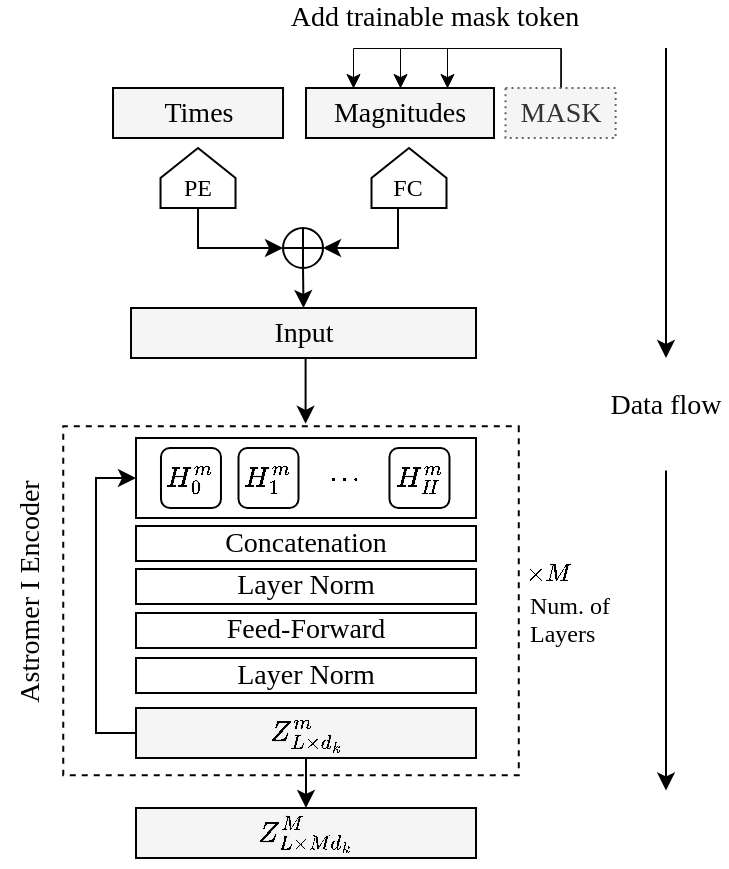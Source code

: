 <mxfile version="24.8.3">
  <diagram name="Page-1" id="y4vLvt-76Si4RtkFSOu0">
    <mxGraphModel dx="790" dy="426" grid="1" gridSize="10" guides="1" tooltips="1" connect="1" arrows="1" fold="1" page="1" pageScale="1" pageWidth="850" pageHeight="1100" math="1" shadow="0">
      <root>
        <mxCell id="0" />
        <mxCell id="1" parent="0" />
        <mxCell id="wwrD06Fq2FmV6nign4Eu-43" value="" style="rounded=0;whiteSpace=wrap;html=1;fillColor=none;dashed=1;rotation=90;" parent="1" vertex="1">
          <mxGeometry x="165.26" y="362.5" width="174.49" height="227.75" as="geometry" />
        </mxCell>
        <mxCell id="wwrD06Fq2FmV6nign4Eu-1" value="" style="rounded=0;whiteSpace=wrap;html=1;rotation=90;" parent="1" vertex="1">
          <mxGeometry x="240" y="330" width="40" height="170" as="geometry" />
        </mxCell>
        <mxCell id="wwrD06Fq2FmV6nign4Eu-2" value="$$H^m_0$$" style="rounded=1;whiteSpace=wrap;html=1;" parent="1" vertex="1">
          <mxGeometry x="187.49" y="400" width="30" height="30" as="geometry" />
        </mxCell>
        <mxCell id="wwrD06Fq2FmV6nign4Eu-3" value="$$H^m_1$$" style="rounded=1;whiteSpace=wrap;html=1;" parent="1" vertex="1">
          <mxGeometry x="226.25" y="400" width="30" height="30" as="geometry" />
        </mxCell>
        <mxCell id="wwrD06Fq2FmV6nign4Eu-6" value="$$H^m_H$$" style="rounded=1;whiteSpace=wrap;html=1;" parent="1" vertex="1">
          <mxGeometry x="301.74" y="400" width="30" height="30" as="geometry" />
        </mxCell>
        <mxCell id="wwrD06Fq2FmV6nign4Eu-13" value="&lt;font style=&quot;font-size: 14px;&quot; face=&quot;Garamond&quot;&gt;Layer Norm&lt;/font&gt;" style="rounded=0;whiteSpace=wrap;html=1;rotation=0;" parent="1" vertex="1">
          <mxGeometry x="175" y="460.5" width="170" height="17.5" as="geometry" />
        </mxCell>
        <mxCell id="wwrD06Fq2FmV6nign4Eu-46" value="&lt;font style=&quot;font-size: 14px;&quot; face=&quot;Garamond&quot;&gt;Astromer I Encoder&lt;/font&gt;" style="text;html=1;strokeColor=none;fillColor=none;align=center;verticalAlign=middle;whiteSpace=wrap;rounded=0;rotation=-90;" parent="1" vertex="1">
          <mxGeometry x="7.49" y="456.5" width="229.5" height="30" as="geometry" />
        </mxCell>
        <mxCell id="wwrD06Fq2FmV6nign4Eu-62" value="&lt;font face=&quot;Garamond&quot;&gt;&lt;span style=&quot;font-size: 14px;&quot;&gt;Feed-Forward&lt;/span&gt;&lt;/font&gt;" style="rounded=0;whiteSpace=wrap;html=1;rotation=0;" parent="1" vertex="1">
          <mxGeometry x="175" y="482.5" width="170" height="17.5" as="geometry" />
        </mxCell>
        <mxCell id="wwrD06Fq2FmV6nign4Eu-63" value="&lt;font style=&quot;font-size: 14px;&quot; face=&quot;Garamond&quot;&gt;Layer Norm&lt;/font&gt;" style="rounded=0;whiteSpace=wrap;html=1;rotation=0;" parent="1" vertex="1">
          <mxGeometry x="175" y="505" width="170" height="17.5" as="geometry" />
        </mxCell>
        <mxCell id="wwrD06Fq2FmV6nign4Eu-64" value="&lt;font style=&quot;font-size: 14px;&quot; face=&quot;Garamond&quot;&gt;Concatenation&lt;/font&gt;" style="rounded=0;whiteSpace=wrap;html=1;rotation=0;" parent="1" vertex="1">
          <mxGeometry x="175" y="439" width="170" height="17.5" as="geometry" />
        </mxCell>
        <mxCell id="wwrD06Fq2FmV6nign4Eu-75" value="" style="endArrow=classic;html=1;rounded=0;" parent="1" edge="1">
          <mxGeometry width="50" height="50" relative="1" as="geometry">
            <mxPoint x="440" y="200" as="sourcePoint" />
            <mxPoint x="440" y="355" as="targetPoint" />
          </mxGeometry>
        </mxCell>
        <mxCell id="wwrD06Fq2FmV6nign4Eu-76" value="&lt;font style=&quot;font-size: 14px;&quot; face=&quot;Garamond&quot;&gt;Data flow&lt;/font&gt;" style="text;html=1;strokeColor=none;fillColor=none;align=center;verticalAlign=middle;whiteSpace=wrap;rounded=0;fontSize=14;" parent="1" vertex="1">
          <mxGeometry x="410" y="362.5" width="60" height="30" as="geometry" />
        </mxCell>
        <mxCell id="wwrD06Fq2FmV6nign4Eu-77" value="" style="endArrow=classic;html=1;rounded=0;" parent="1" edge="1">
          <mxGeometry width="50" height="50" relative="1" as="geometry">
            <mxPoint x="440" y="411.25" as="sourcePoint" />
            <mxPoint x="440" y="571.25" as="targetPoint" />
          </mxGeometry>
        </mxCell>
        <mxCell id="2FoJdGfeoaIXx9aN3MB_-1" value="&lt;font style=&quot;font-size: 14px;&quot; face=&quot;Garamond&quot;&gt;Times&lt;/font&gt;" style="rounded=0;whiteSpace=wrap;html=1;rotation=0;fillColor=#f5f5f5;fontColor=#000000;strokeColor=#000000;" parent="1" vertex="1">
          <mxGeometry x="163.51" y="220" width="85" height="25" as="geometry" />
        </mxCell>
        <mxCell id="B1TuRugq0NuTsc5Qmgj4-3" style="edgeStyle=orthogonalEdgeStyle;rounded=0;orthogonalLoop=1;jettySize=auto;html=1;exitX=0.5;exitY=0;exitDx=0;exitDy=0;entryX=0.75;entryY=0;entryDx=0;entryDy=0;strokeWidth=0.5;" parent="1" source="2FoJdGfeoaIXx9aN3MB_-2" target="2FoJdGfeoaIXx9aN3MB_-22" edge="1">
          <mxGeometry relative="1" as="geometry">
            <mxPoint x="356.5" y="403" as="targetPoint" />
          </mxGeometry>
        </mxCell>
        <mxCell id="B1TuRugq0NuTsc5Qmgj4-4" style="edgeStyle=orthogonalEdgeStyle;rounded=0;orthogonalLoop=1;jettySize=auto;html=1;exitX=0.5;exitY=0;exitDx=0;exitDy=0;entryX=0.5;entryY=0;entryDx=0;entryDy=0;strokeWidth=0.5;" parent="1" source="2FoJdGfeoaIXx9aN3MB_-2" target="2FoJdGfeoaIXx9aN3MB_-22" edge="1">
          <mxGeometry relative="1" as="geometry" />
        </mxCell>
        <mxCell id="B1TuRugq0NuTsc5Qmgj4-5" style="edgeStyle=orthogonalEdgeStyle;rounded=0;orthogonalLoop=1;jettySize=auto;html=1;exitX=0.5;exitY=0;exitDx=0;exitDy=0;entryX=0.25;entryY=0;entryDx=0;entryDy=0;strokeWidth=0.5;" parent="1" source="2FoJdGfeoaIXx9aN3MB_-2" target="2FoJdGfeoaIXx9aN3MB_-22" edge="1">
          <mxGeometry relative="1" as="geometry" />
        </mxCell>
        <mxCell id="2FoJdGfeoaIXx9aN3MB_-2" value="&lt;font style=&quot;font-size: 14px;&quot; face=&quot;Garamond&quot;&gt;MASK&lt;/font&gt;" style="rounded=0;whiteSpace=wrap;html=1;rotation=0;fillColor=#f5f5f5;fontColor=#333333;strokeColor=#666666;dashed=1;dashPattern=1 2;" parent="1" vertex="1">
          <mxGeometry x="359.75" y="220" width="55.06" height="25" as="geometry" />
        </mxCell>
        <mxCell id="TlcrkHhbJHrK77Zrc6XK-13" style="edgeStyle=orthogonalEdgeStyle;rounded=0;orthogonalLoop=1;jettySize=auto;html=1;exitX=0.5;exitY=1;exitDx=0;exitDy=0;entryX=0.5;entryY=0;entryDx=0;entryDy=0;" parent="1" source="2FoJdGfeoaIXx9aN3MB_-13" target="2FoJdGfeoaIXx9aN3MB_-20" edge="1">
          <mxGeometry relative="1" as="geometry" />
        </mxCell>
        <mxCell id="TlcrkHhbJHrK77Zrc6XK-15" style="edgeStyle=orthogonalEdgeStyle;rounded=0;orthogonalLoop=1;jettySize=auto;html=1;exitX=0;exitY=0.5;exitDx=0;exitDy=0;entryX=0.5;entryY=1;entryDx=0;entryDy=0;" parent="1" source="2FoJdGfeoaIXx9aN3MB_-13" target="wwrD06Fq2FmV6nign4Eu-1" edge="1">
          <mxGeometry relative="1" as="geometry" />
        </mxCell>
        <mxCell id="2FoJdGfeoaIXx9aN3MB_-13" value="&lt;div&gt;&lt;font style=&quot;font-size: 14px;&quot; face=&quot;Garamond&quot;&gt;$$Z^{m}_{L\times d_k}$$&lt;/font&gt;&lt;/div&gt;" style="rounded=0;whiteSpace=wrap;html=1;rotation=0;fillColor=#f5f5f5;strokeColor=#000000;fontColor=#000000;" parent="1" vertex="1">
          <mxGeometry x="175" y="530" width="170" height="25" as="geometry" />
        </mxCell>
        <mxCell id="2FoJdGfeoaIXx9aN3MB_-20" value="&lt;font style=&quot;font-size: 14px;&quot; face=&quot;Garamond&quot;&gt;$$Z^{M}_{L\times M d_k}$$&lt;/font&gt;" style="rounded=0;whiteSpace=wrap;html=1;rotation=0;fillColor=#f5f5f5;strokeColor=#000000;fontColor=#000000;" parent="1" vertex="1">
          <mxGeometry x="175" y="580" width="170" height="25" as="geometry" />
        </mxCell>
        <mxCell id="2FoJdGfeoaIXx9aN3MB_-22" value="&lt;font style=&quot;font-size: 14px;&quot; face=&quot;Garamond&quot;&gt;Magnitudes&lt;/font&gt;" style="rounded=0;whiteSpace=wrap;html=1;rotation=0;fillColor=#f5f5f5;fontColor=#000000;strokeColor=#000000;" parent="1" vertex="1">
          <mxGeometry x="260" y="220" width="94" height="25" as="geometry" />
        </mxCell>
        <mxCell id="B1TuRugq0NuTsc5Qmgj4-6" value="&lt;font style=&quot;font-size: 14px;&quot; face=&quot;Garamond&quot;&gt;Add trainable mask token&lt;/font&gt;" style="text;html=1;align=center;verticalAlign=middle;whiteSpace=wrap;rounded=0;rotation=0;" parent="1" vertex="1">
          <mxGeometry x="230" y="180" width="189.29" height="10" as="geometry" />
        </mxCell>
        <mxCell id="B1TuRugq0NuTsc5Qmgj4-14" value="" style="shape=loopLimit;whiteSpace=wrap;html=1;rotation=0;" parent="1" vertex="1">
          <mxGeometry x="187.26" y="250" width="37.5" height="30" as="geometry" />
        </mxCell>
        <mxCell id="TlcrkHhbJHrK77Zrc6XK-4" style="edgeStyle=orthogonalEdgeStyle;rounded=0;orthogonalLoop=1;jettySize=auto;html=1;exitX=0.5;exitY=1;exitDx=0;exitDy=0;entryX=0;entryY=0.5;entryDx=0;entryDy=0;" parent="1" source="B1TuRugq0NuTsc5Qmgj4-15" target="B1TuRugq0NuTsc5Qmgj4-18" edge="1">
          <mxGeometry relative="1" as="geometry" />
        </mxCell>
        <mxCell id="B1TuRugq0NuTsc5Qmgj4-15" value="&lt;font style=&quot;font-size: 12px;&quot; face=&quot;Garamond&quot;&gt;PE&lt;/font&gt;" style="text;html=1;align=center;verticalAlign=middle;whiteSpace=wrap;rounded=0;" parent="1" vertex="1">
          <mxGeometry x="191.01" y="260" width="30" height="20" as="geometry" />
        </mxCell>
        <mxCell id="TlcrkHhbJHrK77Zrc6XK-3" style="edgeStyle=orthogonalEdgeStyle;rounded=0;orthogonalLoop=1;jettySize=auto;html=1;exitX=0.5;exitY=1;exitDx=0;exitDy=0;entryX=1;entryY=0.5;entryDx=0;entryDy=0;" parent="1" source="B1TuRugq0NuTsc5Qmgj4-17" target="B1TuRugq0NuTsc5Qmgj4-18" edge="1">
          <mxGeometry relative="1" as="geometry">
            <Array as="points">
              <mxPoint x="306" y="300" />
            </Array>
          </mxGeometry>
        </mxCell>
        <mxCell id="B1TuRugq0NuTsc5Qmgj4-16" value="" style="shape=loopLimit;whiteSpace=wrap;html=1;rotation=0;" parent="1" vertex="1">
          <mxGeometry x="292.75" y="250" width="37.5" height="30" as="geometry" />
        </mxCell>
        <mxCell id="B1TuRugq0NuTsc5Qmgj4-17" value="&lt;font face=&quot;Garamond&quot;&gt;FC&lt;/font&gt;" style="text;html=1;align=center;verticalAlign=middle;whiteSpace=wrap;rounded=0;" parent="1" vertex="1">
          <mxGeometry x="296.47" y="260" width="30" height="20" as="geometry" />
        </mxCell>
        <mxCell id="TlcrkHhbJHrK77Zrc6XK-5" style="edgeStyle=orthogonalEdgeStyle;rounded=0;orthogonalLoop=1;jettySize=auto;html=1;exitX=0.5;exitY=1;exitDx=0;exitDy=0;entryX=0.5;entryY=0;entryDx=0;entryDy=0;" parent="1" source="B1TuRugq0NuTsc5Qmgj4-18" target="B1TuRugq0NuTsc5Qmgj4-21" edge="1">
          <mxGeometry relative="1" as="geometry" />
        </mxCell>
        <mxCell id="B1TuRugq0NuTsc5Qmgj4-18" value="" style="shape=orEllipse;perimeter=ellipsePerimeter;whiteSpace=wrap;html=1;backgroundOutline=1;" parent="1" vertex="1">
          <mxGeometry x="248.51" y="290" width="20" height="20" as="geometry" />
        </mxCell>
        <mxCell id="B1TuRugq0NuTsc5Qmgj4-21" value="&lt;font style=&quot;font-size: 14px;&quot; face=&quot;Garamond&quot;&gt;Input&lt;/font&gt;" style="rounded=0;whiteSpace=wrap;html=1;rotation=0;fillColor=#f5f5f5;fontColor=#000000;strokeColor=#000000;" parent="1" vertex="1">
          <mxGeometry x="172.51" y="330" width="172.49" height="25" as="geometry" />
        </mxCell>
        <mxCell id="TlcrkHhbJHrK77Zrc6XK-16" value="&lt;div align=&quot;left&quot;&gt;&lt;font face=&quot;Garamond&quot;&gt;$$\times M$$ &lt;br&gt;&lt;/font&gt;&lt;/div&gt;" style="text;html=1;align=center;verticalAlign=middle;whiteSpace=wrap;rounded=0;" parent="1" vertex="1">
          <mxGeometry x="344.23" y="432.5" width="75.06" height="73.5" as="geometry" />
        </mxCell>
        <mxCell id="TlcrkHhbJHrK77Zrc6XK-17" value="&lt;div&gt;&lt;font face=&quot;Garamond&quot;&gt;$$\cdots$$&lt;/font&gt;&lt;/div&gt;" style="text;html=1;align=center;verticalAlign=middle;whiteSpace=wrap;rounded=0;" parent="1" vertex="1">
          <mxGeometry x="248.51" y="400" width="60" height="30" as="geometry" />
        </mxCell>
        <mxCell id="TlcrkHhbJHrK77Zrc6XK-18" style="edgeStyle=orthogonalEdgeStyle;rounded=0;orthogonalLoop=1;jettySize=auto;html=1;exitX=0.5;exitY=1;exitDx=0;exitDy=0;entryX=-0.007;entryY=0.468;entryDx=0;entryDy=0;entryPerimeter=0;" parent="1" source="B1TuRugq0NuTsc5Qmgj4-21" target="wwrD06Fq2FmV6nign4Eu-43" edge="1">
          <mxGeometry relative="1" as="geometry" />
        </mxCell>
        <mxCell id="TlcrkHhbJHrK77Zrc6XK-19" value="&lt;div align=&quot;left&quot;&gt;&lt;font face=&quot;Garamond&quot;&gt;Num. of&amp;nbsp;&lt;/font&gt;&lt;/div&gt;&lt;div align=&quot;left&quot;&gt;&lt;font face=&quot;Garamond&quot;&gt;Layers&lt;/font&gt;&lt;/div&gt;" style="text;whiteSpace=wrap;html=1;" parent="1" vertex="1">
          <mxGeometry x="370" y="464.5" width="90" height="60" as="geometry" />
        </mxCell>
      </root>
    </mxGraphModel>
  </diagram>
</mxfile>
